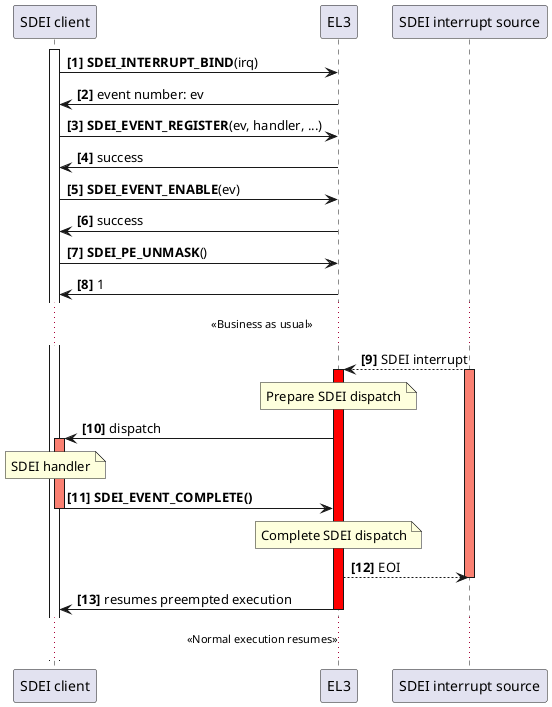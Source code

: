 /'
 ' Copyright (c) 2017, ARM Limited and Contributors. All rights reserved.
 '
 ' SPDX-License-Identifier: BSD-3-Clause
 '/

@startuml

autonumber "<b>[#]</b>"
participant "SDEI client" as EL2
participant EL3
participant "SDEI interrupt source" as SDEI

activate EL2
EL2->EL3: **SDEI_INTERRUPT_BIND**(irq)
EL3->EL2: event number: ev
EL2->EL3: **SDEI_EVENT_REGISTER**(ev, handler, ...)
EL3->EL2: success
EL2->EL3: **SDEI_EVENT_ENABLE**(ev)
EL3->EL2: success
EL2->EL3: **SDEI_PE_UNMASK**()
EL3->EL2: 1

... <<Business as usual>> ...

SDEI-->EL3: SDEI interrupt
activate SDEI #salmon
activate EL3 #red
note over EL3: Prepare SDEI dispatch
EL3->EL2: dispatch
activate EL2 #salmon
note over EL2: SDEI handler
EL2->EL3: **SDEI_EVENT_COMPLETE()**
deactivate EL2
note over EL3: Complete SDEI dispatch
EL3-->SDEI: EOI
deactivate SDEI
EL3->EL2: resumes preempted execution
deactivate EL3

... <<Normal execution resumes>> ...

@enduml
